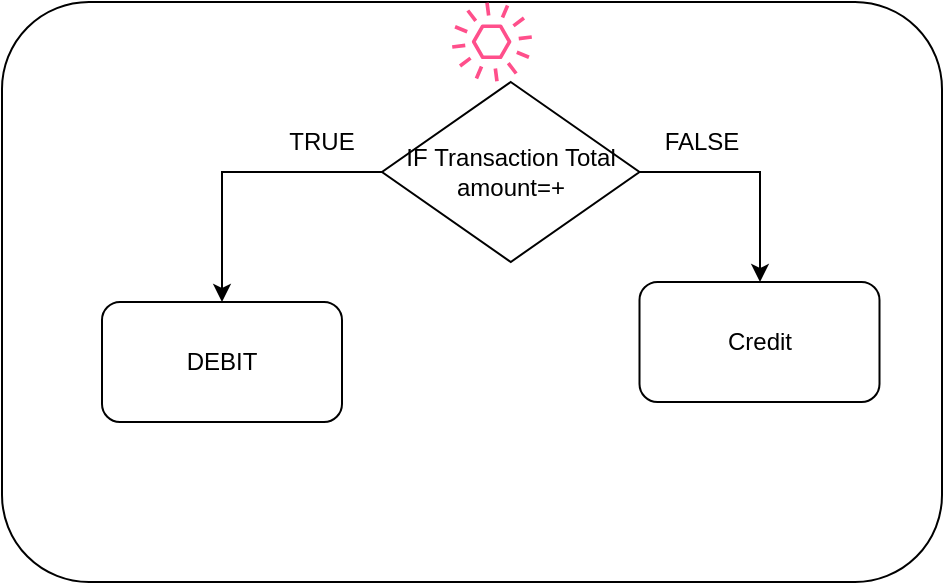 <mxfile version="14.9.9" type="github">
  <diagram id="OqqNFM583UxCrqPdrHQG" name="Page-1">
    <mxGraphModel dx="868" dy="423" grid="1" gridSize="10" guides="1" tooltips="1" connect="1" arrows="1" fold="1" page="1" pageScale="1" pageWidth="850" pageHeight="1100" math="0" shadow="0">
      <root>
        <mxCell id="0" />
        <mxCell id="1" parent="0" />
        <mxCell id="UhsbX5yJDHMg4uzKMwZn-1" value="" style="rounded=1;whiteSpace=wrap;html=1;" vertex="1" parent="1">
          <mxGeometry x="200" y="50" width="470" height="290" as="geometry" />
        </mxCell>
        <mxCell id="UhsbX5yJDHMg4uzKMwZn-2" value="" style="outlineConnect=0;fontColor=#232F3E;gradientColor=none;fillColor=#FF4F8B;strokeColor=none;dashed=0;verticalLabelPosition=bottom;verticalAlign=top;align=center;html=1;fontSize=12;fontStyle=0;aspect=fixed;pointerEvents=1;shape=mxgraph.aws4.event;" vertex="1" parent="1">
          <mxGeometry x="425" y="50" width="40" height="40" as="geometry" />
        </mxCell>
        <mxCell id="UhsbX5yJDHMg4uzKMwZn-7" style="edgeStyle=orthogonalEdgeStyle;rounded=0;orthogonalLoop=1;jettySize=auto;html=1;exitX=0;exitY=0.5;exitDx=0;exitDy=0;" edge="1" parent="1" source="UhsbX5yJDHMg4uzKMwZn-3" target="UhsbX5yJDHMg4uzKMwZn-4">
          <mxGeometry relative="1" as="geometry">
            <Array as="points">
              <mxPoint x="390" y="135" />
              <mxPoint x="310" y="135" />
            </Array>
          </mxGeometry>
        </mxCell>
        <mxCell id="UhsbX5yJDHMg4uzKMwZn-9" style="edgeStyle=orthogonalEdgeStyle;rounded=0;orthogonalLoop=1;jettySize=auto;html=1;" edge="1" parent="1" source="UhsbX5yJDHMg4uzKMwZn-3" target="UhsbX5yJDHMg4uzKMwZn-8">
          <mxGeometry relative="1" as="geometry">
            <Array as="points">
              <mxPoint x="579" y="135" />
            </Array>
          </mxGeometry>
        </mxCell>
        <mxCell id="UhsbX5yJDHMg4uzKMwZn-3" value="IF &lt;span lang=&quot;EN-GB&quot;&gt;Transaction Total amount&lt;/span&gt;=+" style="rhombus;whiteSpace=wrap;html=1;" vertex="1" parent="1">
          <mxGeometry x="390" y="90" width="128.75" height="90" as="geometry" />
        </mxCell>
        <mxCell id="UhsbX5yJDHMg4uzKMwZn-4" value="DEBIT" style="rounded=1;whiteSpace=wrap;html=1;" vertex="1" parent="1">
          <mxGeometry x="250" y="200" width="120" height="60" as="geometry" />
        </mxCell>
        <mxCell id="UhsbX5yJDHMg4uzKMwZn-8" value="Credit" style="rounded=1;whiteSpace=wrap;html=1;" vertex="1" parent="1">
          <mxGeometry x="518.75" y="190" width="120" height="60" as="geometry" />
        </mxCell>
        <mxCell id="UhsbX5yJDHMg4uzKMwZn-10" value="TRUE" style="text;html=1;strokeColor=none;fillColor=none;align=center;verticalAlign=middle;whiteSpace=wrap;rounded=0;" vertex="1" parent="1">
          <mxGeometry x="340" y="110" width="40" height="20" as="geometry" />
        </mxCell>
        <mxCell id="UhsbX5yJDHMg4uzKMwZn-11" value="FALSE" style="text;html=1;strokeColor=none;fillColor=none;align=center;verticalAlign=middle;whiteSpace=wrap;rounded=0;" vertex="1" parent="1">
          <mxGeometry x="530" y="110" width="40" height="20" as="geometry" />
        </mxCell>
      </root>
    </mxGraphModel>
  </diagram>
</mxfile>
